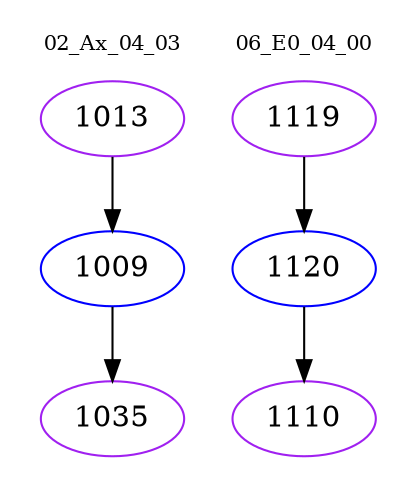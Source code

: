 digraph{
subgraph cluster_0 {
color = white
label = "02_Ax_04_03";
fontsize=10;
T0_1013 [label="1013", color="purple"]
T0_1013 -> T0_1009 [color="black"]
T0_1009 [label="1009", color="blue"]
T0_1009 -> T0_1035 [color="black"]
T0_1035 [label="1035", color="purple"]
}
subgraph cluster_1 {
color = white
label = "06_E0_04_00";
fontsize=10;
T1_1119 [label="1119", color="purple"]
T1_1119 -> T1_1120 [color="black"]
T1_1120 [label="1120", color="blue"]
T1_1120 -> T1_1110 [color="black"]
T1_1110 [label="1110", color="purple"]
}
}
